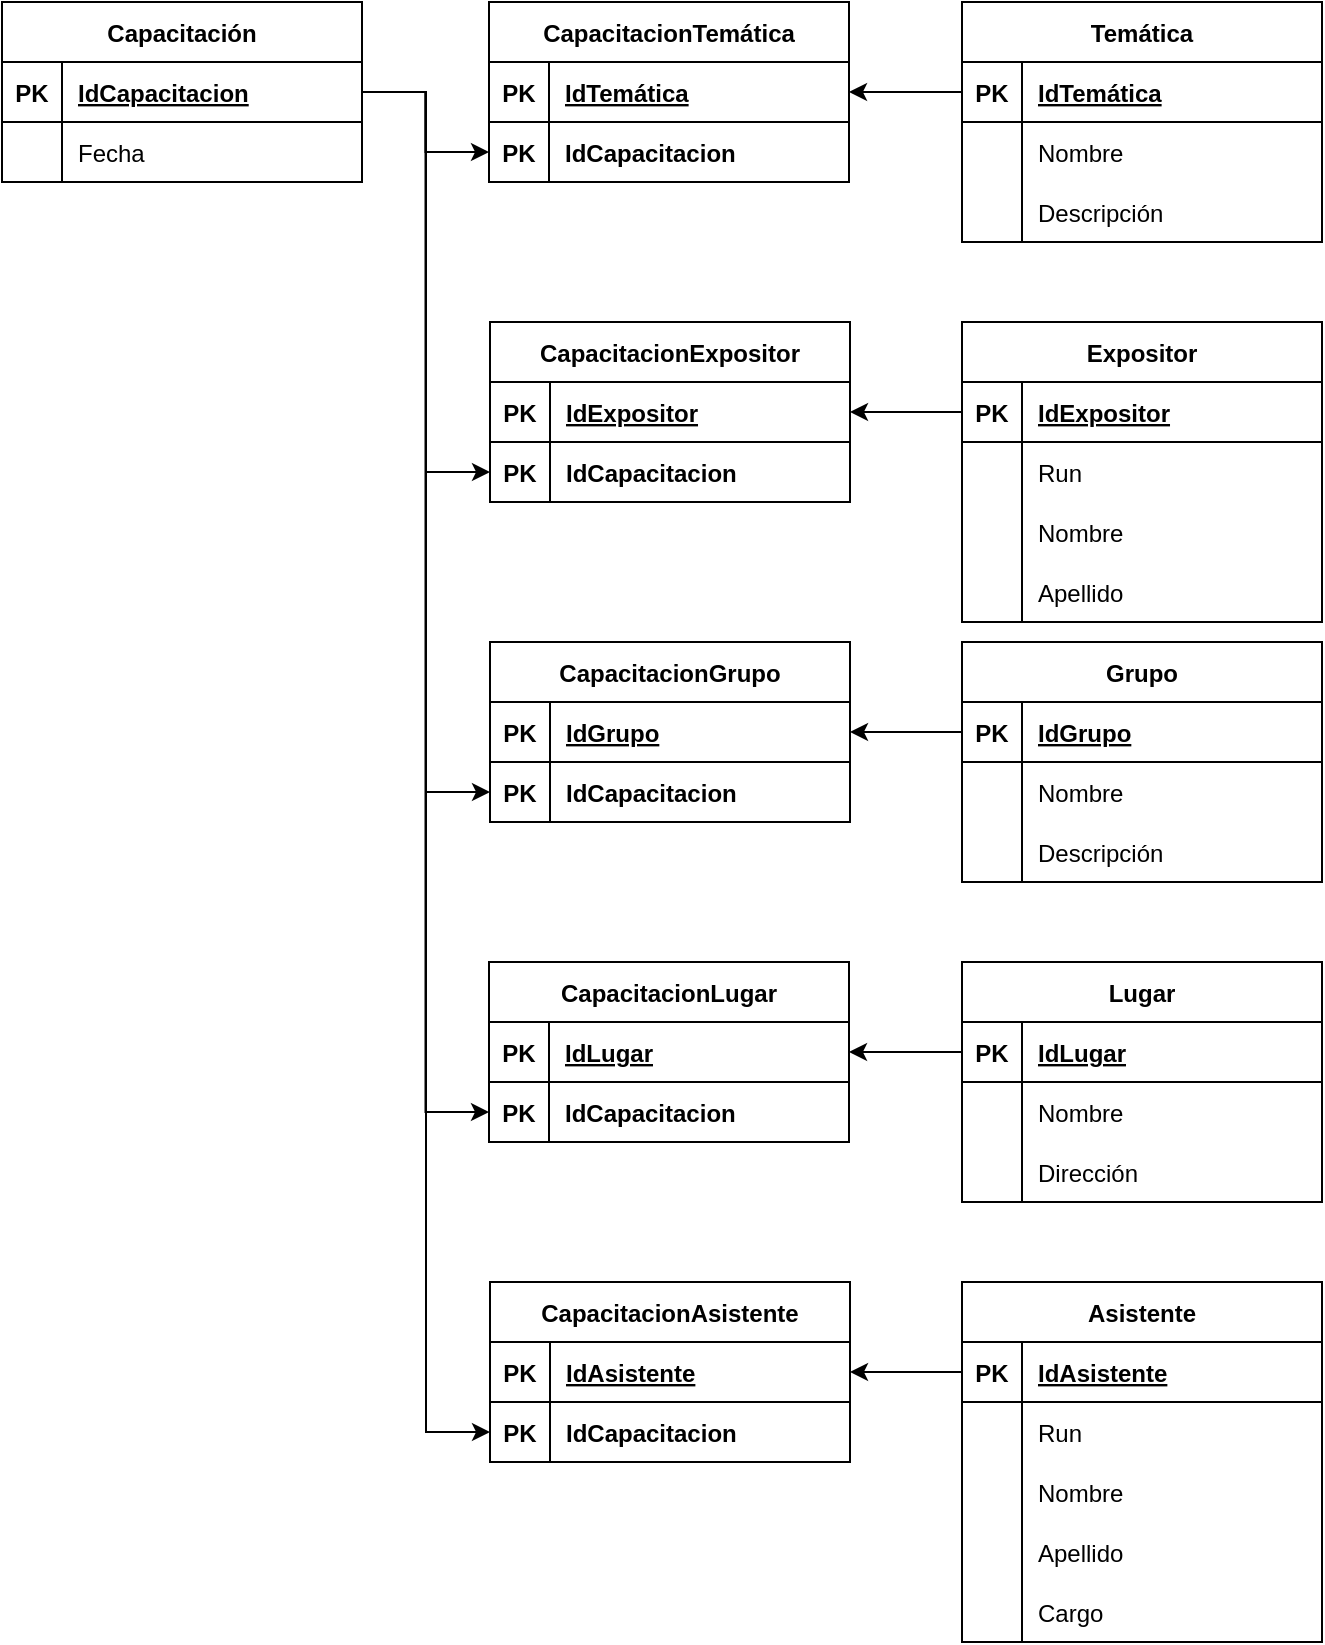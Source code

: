 <mxfile version="14.1.9" type="device"><diagram id="WlKivVDefDgfj98spB0-" name="Page-1"><mxGraphModel dx="2354" dy="1343" grid="1" gridSize="10" guides="1" tooltips="1" connect="1" arrows="1" fold="1" page="1" pageScale="1" pageWidth="850" pageHeight="1100" math="0" shadow="0"><root><mxCell id="0"/><mxCell id="1" parent="0"/><mxCell id="j5a0LKi1O1eIVEknhbe1-1" value="Capacitación" style="shape=table;startSize=30;container=1;collapsible=1;childLayout=tableLayout;fixedRows=1;rowLines=0;fontStyle=1;align=center;resizeLast=1;" vertex="1" parent="1"><mxGeometry x="80" y="110" width="180" height="90" as="geometry"/></mxCell><mxCell id="j5a0LKi1O1eIVEknhbe1-2" value="" style="shape=partialRectangle;collapsible=0;dropTarget=0;pointerEvents=0;fillColor=none;top=0;left=0;bottom=1;right=0;points=[[0,0.5],[1,0.5]];portConstraint=eastwest;" vertex="1" parent="j5a0LKi1O1eIVEknhbe1-1"><mxGeometry y="30" width="180" height="30" as="geometry"/></mxCell><mxCell id="j5a0LKi1O1eIVEknhbe1-3" value="PK" style="shape=partialRectangle;connectable=0;fillColor=none;top=0;left=0;bottom=0;right=0;fontStyle=1;overflow=hidden;" vertex="1" parent="j5a0LKi1O1eIVEknhbe1-2"><mxGeometry width="30" height="30" as="geometry"/></mxCell><mxCell id="j5a0LKi1O1eIVEknhbe1-4" value="IdCapacitacion" style="shape=partialRectangle;connectable=0;fillColor=none;top=0;left=0;bottom=0;right=0;align=left;spacingLeft=6;fontStyle=5;overflow=hidden;" vertex="1" parent="j5a0LKi1O1eIVEknhbe1-2"><mxGeometry x="30" width="150" height="30" as="geometry"/></mxCell><mxCell id="j5a0LKi1O1eIVEknhbe1-5" value="" style="shape=partialRectangle;collapsible=0;dropTarget=0;pointerEvents=0;fillColor=none;top=0;left=0;bottom=0;right=0;points=[[0,0.5],[1,0.5]];portConstraint=eastwest;" vertex="1" parent="j5a0LKi1O1eIVEknhbe1-1"><mxGeometry y="60" width="180" height="30" as="geometry"/></mxCell><mxCell id="j5a0LKi1O1eIVEknhbe1-6" value="" style="shape=partialRectangle;connectable=0;fillColor=none;top=0;left=0;bottom=0;right=0;editable=1;overflow=hidden;" vertex="1" parent="j5a0LKi1O1eIVEknhbe1-5"><mxGeometry width="30" height="30" as="geometry"/></mxCell><mxCell id="j5a0LKi1O1eIVEknhbe1-7" value="Fecha" style="shape=partialRectangle;connectable=0;fillColor=none;top=0;left=0;bottom=0;right=0;align=left;spacingLeft=6;overflow=hidden;" vertex="1" parent="j5a0LKi1O1eIVEknhbe1-5"><mxGeometry x="30" width="150" height="30" as="geometry"/></mxCell><mxCell id="j5a0LKi1O1eIVEknhbe1-17" value="Temática" style="shape=table;startSize=30;container=1;collapsible=1;childLayout=tableLayout;fixedRows=1;rowLines=0;fontStyle=1;align=center;resizeLast=1;" vertex="1" parent="1"><mxGeometry x="560" y="110" width="180" height="120" as="geometry"/></mxCell><mxCell id="j5a0LKi1O1eIVEknhbe1-18" value="" style="shape=partialRectangle;collapsible=0;dropTarget=0;pointerEvents=0;fillColor=none;top=0;left=0;bottom=1;right=0;points=[[0,0.5],[1,0.5]];portConstraint=eastwest;" vertex="1" parent="j5a0LKi1O1eIVEknhbe1-17"><mxGeometry y="30" width="180" height="30" as="geometry"/></mxCell><mxCell id="j5a0LKi1O1eIVEknhbe1-19" value="PK" style="shape=partialRectangle;connectable=0;fillColor=none;top=0;left=0;bottom=0;right=0;fontStyle=1;overflow=hidden;" vertex="1" parent="j5a0LKi1O1eIVEknhbe1-18"><mxGeometry width="30" height="30" as="geometry"/></mxCell><mxCell id="j5a0LKi1O1eIVEknhbe1-20" value="IdTemática" style="shape=partialRectangle;connectable=0;fillColor=none;top=0;left=0;bottom=0;right=0;align=left;spacingLeft=6;fontStyle=5;overflow=hidden;" vertex="1" parent="j5a0LKi1O1eIVEknhbe1-18"><mxGeometry x="30" width="150" height="30" as="geometry"/></mxCell><mxCell id="j5a0LKi1O1eIVEknhbe1-21" value="" style="shape=partialRectangle;collapsible=0;dropTarget=0;pointerEvents=0;fillColor=none;top=0;left=0;bottom=0;right=0;points=[[0,0.5],[1,0.5]];portConstraint=eastwest;" vertex="1" parent="j5a0LKi1O1eIVEknhbe1-17"><mxGeometry y="60" width="180" height="30" as="geometry"/></mxCell><mxCell id="j5a0LKi1O1eIVEknhbe1-22" value="" style="shape=partialRectangle;connectable=0;fillColor=none;top=0;left=0;bottom=0;right=0;editable=1;overflow=hidden;" vertex="1" parent="j5a0LKi1O1eIVEknhbe1-21"><mxGeometry width="30" height="30" as="geometry"/></mxCell><mxCell id="j5a0LKi1O1eIVEknhbe1-23" value="Nombre" style="shape=partialRectangle;connectable=0;fillColor=none;top=0;left=0;bottom=0;right=0;align=left;spacingLeft=6;overflow=hidden;" vertex="1" parent="j5a0LKi1O1eIVEknhbe1-21"><mxGeometry x="30" width="150" height="30" as="geometry"/></mxCell><mxCell id="j5a0LKi1O1eIVEknhbe1-108" value="" style="shape=partialRectangle;collapsible=0;dropTarget=0;pointerEvents=0;fillColor=none;top=0;left=0;bottom=0;right=0;points=[[0,0.5],[1,0.5]];portConstraint=eastwest;" vertex="1" parent="j5a0LKi1O1eIVEknhbe1-17"><mxGeometry y="90" width="180" height="30" as="geometry"/></mxCell><mxCell id="j5a0LKi1O1eIVEknhbe1-109" value="" style="shape=partialRectangle;connectable=0;fillColor=none;top=0;left=0;bottom=0;right=0;editable=1;overflow=hidden;" vertex="1" parent="j5a0LKi1O1eIVEknhbe1-108"><mxGeometry width="30" height="30" as="geometry"/></mxCell><mxCell id="j5a0LKi1O1eIVEknhbe1-110" value="Descripción" style="shape=partialRectangle;connectable=0;fillColor=none;top=0;left=0;bottom=0;right=0;align=left;spacingLeft=6;overflow=hidden;" vertex="1" parent="j5a0LKi1O1eIVEknhbe1-108"><mxGeometry x="30" width="150" height="30" as="geometry"/></mxCell><mxCell id="j5a0LKi1O1eIVEknhbe1-27" value="CapacitacionTemática" style="shape=table;startSize=30;container=1;collapsible=1;childLayout=tableLayout;fixedRows=1;rowLines=0;fontStyle=1;align=center;resizeLast=1;" vertex="1" parent="1"><mxGeometry x="323.5" y="110" width="180" height="90" as="geometry"/></mxCell><mxCell id="j5a0LKi1O1eIVEknhbe1-28" value="" style="shape=partialRectangle;collapsible=0;dropTarget=0;pointerEvents=0;fillColor=none;top=0;left=0;bottom=1;right=0;points=[[0,0.5],[1,0.5]];portConstraint=eastwest;" vertex="1" parent="j5a0LKi1O1eIVEknhbe1-27"><mxGeometry y="30" width="180" height="30" as="geometry"/></mxCell><mxCell id="j5a0LKi1O1eIVEknhbe1-29" value="PK" style="shape=partialRectangle;connectable=0;fillColor=none;top=0;left=0;bottom=0;right=0;fontStyle=1;overflow=hidden;" vertex="1" parent="j5a0LKi1O1eIVEknhbe1-28"><mxGeometry width="30" height="30" as="geometry"/></mxCell><mxCell id="j5a0LKi1O1eIVEknhbe1-30" value="IdTemática" style="shape=partialRectangle;connectable=0;fillColor=none;top=0;left=0;bottom=0;right=0;align=left;spacingLeft=6;fontStyle=5;overflow=hidden;" vertex="1" parent="j5a0LKi1O1eIVEknhbe1-28"><mxGeometry x="30" width="150" height="30" as="geometry"/></mxCell><mxCell id="j5a0LKi1O1eIVEknhbe1-31" value="" style="shape=partialRectangle;collapsible=0;dropTarget=0;pointerEvents=0;fillColor=none;top=0;left=0;bottom=0;right=0;points=[[0,0.5],[1,0.5]];portConstraint=eastwest;" vertex="1" parent="j5a0LKi1O1eIVEknhbe1-27"><mxGeometry y="60" width="180" height="30" as="geometry"/></mxCell><mxCell id="j5a0LKi1O1eIVEknhbe1-32" value="PK" style="shape=partialRectangle;connectable=0;fillColor=none;top=0;left=0;bottom=0;right=0;editable=1;overflow=hidden;fontStyle=1" vertex="1" parent="j5a0LKi1O1eIVEknhbe1-31"><mxGeometry width="30" height="30" as="geometry"/></mxCell><mxCell id="j5a0LKi1O1eIVEknhbe1-33" value="IdCapacitacion" style="shape=partialRectangle;connectable=0;fillColor=none;top=0;left=0;bottom=0;right=0;align=left;spacingLeft=6;overflow=hidden;fontStyle=1" vertex="1" parent="j5a0LKi1O1eIVEknhbe1-31"><mxGeometry x="30" width="150" height="30" as="geometry"/></mxCell><mxCell id="j5a0LKi1O1eIVEknhbe1-44" style="edgeStyle=orthogonalEdgeStyle;rounded=0;orthogonalLoop=1;jettySize=auto;html=1;exitX=1;exitY=0.5;exitDx=0;exitDy=0;entryX=0;entryY=0.5;entryDx=0;entryDy=0;" edge="1" parent="1" source="j5a0LKi1O1eIVEknhbe1-2" target="j5a0LKi1O1eIVEknhbe1-31"><mxGeometry relative="1" as="geometry"/></mxCell><mxCell id="j5a0LKi1O1eIVEknhbe1-45" value="Expositor" style="shape=table;startSize=30;container=1;collapsible=1;childLayout=tableLayout;fixedRows=1;rowLines=0;fontStyle=1;align=center;resizeLast=1;" vertex="1" parent="1"><mxGeometry x="560" y="270" width="180" height="150" as="geometry"/></mxCell><mxCell id="j5a0LKi1O1eIVEknhbe1-46" value="" style="shape=partialRectangle;collapsible=0;dropTarget=0;pointerEvents=0;fillColor=none;top=0;left=0;bottom=1;right=0;points=[[0,0.5],[1,0.5]];portConstraint=eastwest;" vertex="1" parent="j5a0LKi1O1eIVEknhbe1-45"><mxGeometry y="30" width="180" height="30" as="geometry"/></mxCell><mxCell id="j5a0LKi1O1eIVEknhbe1-47" value="PK" style="shape=partialRectangle;connectable=0;fillColor=none;top=0;left=0;bottom=0;right=0;fontStyle=1;overflow=hidden;" vertex="1" parent="j5a0LKi1O1eIVEknhbe1-46"><mxGeometry width="30" height="30" as="geometry"/></mxCell><mxCell id="j5a0LKi1O1eIVEknhbe1-48" value="IdExpositor" style="shape=partialRectangle;connectable=0;fillColor=none;top=0;left=0;bottom=0;right=0;align=left;spacingLeft=6;fontStyle=5;overflow=hidden;" vertex="1" parent="j5a0LKi1O1eIVEknhbe1-46"><mxGeometry x="30" width="150" height="30" as="geometry"/></mxCell><mxCell id="j5a0LKi1O1eIVEknhbe1-65" value="" style="shape=partialRectangle;collapsible=0;dropTarget=0;pointerEvents=0;fillColor=none;top=0;left=0;bottom=0;right=0;points=[[0,0.5],[1,0.5]];portConstraint=eastwest;" vertex="1" parent="j5a0LKi1O1eIVEknhbe1-45"><mxGeometry y="60" width="180" height="30" as="geometry"/></mxCell><mxCell id="j5a0LKi1O1eIVEknhbe1-66" value="" style="shape=partialRectangle;connectable=0;fillColor=none;top=0;left=0;bottom=0;right=0;editable=1;overflow=hidden;" vertex="1" parent="j5a0LKi1O1eIVEknhbe1-65"><mxGeometry width="30" height="30" as="geometry"/></mxCell><mxCell id="j5a0LKi1O1eIVEknhbe1-67" value="Run" style="shape=partialRectangle;connectable=0;fillColor=none;top=0;left=0;bottom=0;right=0;align=left;spacingLeft=6;overflow=hidden;" vertex="1" parent="j5a0LKi1O1eIVEknhbe1-65"><mxGeometry x="30" width="150" height="30" as="geometry"/></mxCell><mxCell id="j5a0LKi1O1eIVEknhbe1-49" value="" style="shape=partialRectangle;collapsible=0;dropTarget=0;pointerEvents=0;fillColor=none;top=0;left=0;bottom=0;right=0;points=[[0,0.5],[1,0.5]];portConstraint=eastwest;" vertex="1" parent="j5a0LKi1O1eIVEknhbe1-45"><mxGeometry y="90" width="180" height="30" as="geometry"/></mxCell><mxCell id="j5a0LKi1O1eIVEknhbe1-50" value="" style="shape=partialRectangle;connectable=0;fillColor=none;top=0;left=0;bottom=0;right=0;editable=1;overflow=hidden;" vertex="1" parent="j5a0LKi1O1eIVEknhbe1-49"><mxGeometry width="30" height="30" as="geometry"/></mxCell><mxCell id="j5a0LKi1O1eIVEknhbe1-51" value="Nombre" style="shape=partialRectangle;connectable=0;fillColor=none;top=0;left=0;bottom=0;right=0;align=left;spacingLeft=6;overflow=hidden;" vertex="1" parent="j5a0LKi1O1eIVEknhbe1-49"><mxGeometry x="30" width="150" height="30" as="geometry"/></mxCell><mxCell id="j5a0LKi1O1eIVEknhbe1-52" value="" style="shape=partialRectangle;collapsible=0;dropTarget=0;pointerEvents=0;fillColor=none;top=0;left=0;bottom=0;right=0;points=[[0,0.5],[1,0.5]];portConstraint=eastwest;" vertex="1" parent="j5a0LKi1O1eIVEknhbe1-45"><mxGeometry y="120" width="180" height="30" as="geometry"/></mxCell><mxCell id="j5a0LKi1O1eIVEknhbe1-53" value="" style="shape=partialRectangle;connectable=0;fillColor=none;top=0;left=0;bottom=0;right=0;editable=1;overflow=hidden;" vertex="1" parent="j5a0LKi1O1eIVEknhbe1-52"><mxGeometry width="30" height="30" as="geometry"/></mxCell><mxCell id="j5a0LKi1O1eIVEknhbe1-54" value="Apellido" style="shape=partialRectangle;connectable=0;fillColor=none;top=0;left=0;bottom=0;right=0;align=left;spacingLeft=6;overflow=hidden;" vertex="1" parent="j5a0LKi1O1eIVEknhbe1-52"><mxGeometry x="30" width="150" height="30" as="geometry"/></mxCell><mxCell id="j5a0LKi1O1eIVEknhbe1-55" value="CapacitacionExpositor" style="shape=table;startSize=30;container=1;collapsible=1;childLayout=tableLayout;fixedRows=1;rowLines=0;fontStyle=1;align=center;resizeLast=1;" vertex="1" parent="1"><mxGeometry x="324" y="270" width="180" height="90" as="geometry"/></mxCell><mxCell id="j5a0LKi1O1eIVEknhbe1-56" value="" style="shape=partialRectangle;collapsible=0;dropTarget=0;pointerEvents=0;fillColor=none;top=0;left=0;bottom=1;right=0;points=[[0,0.5],[1,0.5]];portConstraint=eastwest;" vertex="1" parent="j5a0LKi1O1eIVEknhbe1-55"><mxGeometry y="30" width="180" height="30" as="geometry"/></mxCell><mxCell id="j5a0LKi1O1eIVEknhbe1-57" value="PK" style="shape=partialRectangle;connectable=0;fillColor=none;top=0;left=0;bottom=0;right=0;fontStyle=1;overflow=hidden;" vertex="1" parent="j5a0LKi1O1eIVEknhbe1-56"><mxGeometry width="30" height="30" as="geometry"/></mxCell><mxCell id="j5a0LKi1O1eIVEknhbe1-58" value="IdExpositor" style="shape=partialRectangle;connectable=0;fillColor=none;top=0;left=0;bottom=0;right=0;align=left;spacingLeft=6;fontStyle=5;overflow=hidden;" vertex="1" parent="j5a0LKi1O1eIVEknhbe1-56"><mxGeometry x="30" width="150" height="30" as="geometry"/></mxCell><mxCell id="j5a0LKi1O1eIVEknhbe1-59" value="" style="shape=partialRectangle;collapsible=0;dropTarget=0;pointerEvents=0;fillColor=none;top=0;left=0;bottom=0;right=0;points=[[0,0.5],[1,0.5]];portConstraint=eastwest;" vertex="1" parent="j5a0LKi1O1eIVEknhbe1-55"><mxGeometry y="60" width="180" height="30" as="geometry"/></mxCell><mxCell id="j5a0LKi1O1eIVEknhbe1-60" value="PK" style="shape=partialRectangle;connectable=0;fillColor=none;top=0;left=0;bottom=0;right=0;editable=1;overflow=hidden;fontStyle=1" vertex="1" parent="j5a0LKi1O1eIVEknhbe1-59"><mxGeometry width="30" height="30" as="geometry"/></mxCell><mxCell id="j5a0LKi1O1eIVEknhbe1-61" value="IdCapacitacion" style="shape=partialRectangle;connectable=0;fillColor=none;top=0;left=0;bottom=0;right=0;align=left;spacingLeft=6;overflow=hidden;fontStyle=1" vertex="1" parent="j5a0LKi1O1eIVEknhbe1-59"><mxGeometry x="30" width="150" height="30" as="geometry"/></mxCell><mxCell id="j5a0LKi1O1eIVEknhbe1-62" style="edgeStyle=orthogonalEdgeStyle;rounded=0;orthogonalLoop=1;jettySize=auto;html=1;exitX=0;exitY=0.5;exitDx=0;exitDy=0;entryX=1;entryY=0.5;entryDx=0;entryDy=0;" edge="1" parent="1" source="j5a0LKi1O1eIVEknhbe1-46" target="j5a0LKi1O1eIVEknhbe1-56"><mxGeometry relative="1" as="geometry"/></mxCell><mxCell id="j5a0LKi1O1eIVEknhbe1-63" style="edgeStyle=orthogonalEdgeStyle;rounded=0;orthogonalLoop=1;jettySize=auto;html=1;exitX=1;exitY=0.5;exitDx=0;exitDy=0;entryX=0;entryY=0.5;entryDx=0;entryDy=0;" edge="1" parent="1" source="j5a0LKi1O1eIVEknhbe1-2" target="j5a0LKi1O1eIVEknhbe1-59"><mxGeometry relative="1" as="geometry"/></mxCell><mxCell id="j5a0LKi1O1eIVEknhbe1-68" value="Grupo" style="shape=table;startSize=30;container=1;collapsible=1;childLayout=tableLayout;fixedRows=1;rowLines=0;fontStyle=1;align=center;resizeLast=1;" vertex="1" parent="1"><mxGeometry x="560" y="430" width="180" height="120" as="geometry"/></mxCell><mxCell id="j5a0LKi1O1eIVEknhbe1-69" value="" style="shape=partialRectangle;collapsible=0;dropTarget=0;pointerEvents=0;fillColor=none;top=0;left=0;bottom=1;right=0;points=[[0,0.5],[1,0.5]];portConstraint=eastwest;" vertex="1" parent="j5a0LKi1O1eIVEknhbe1-68"><mxGeometry y="30" width="180" height="30" as="geometry"/></mxCell><mxCell id="j5a0LKi1O1eIVEknhbe1-70" value="PK" style="shape=partialRectangle;connectable=0;fillColor=none;top=0;left=0;bottom=0;right=0;fontStyle=1;overflow=hidden;" vertex="1" parent="j5a0LKi1O1eIVEknhbe1-69"><mxGeometry width="30" height="30" as="geometry"/></mxCell><mxCell id="j5a0LKi1O1eIVEknhbe1-71" value="IdGrupo" style="shape=partialRectangle;connectable=0;fillColor=none;top=0;left=0;bottom=0;right=0;align=left;spacingLeft=6;fontStyle=5;overflow=hidden;" vertex="1" parent="j5a0LKi1O1eIVEknhbe1-69"><mxGeometry x="30" width="150" height="30" as="geometry"/></mxCell><mxCell id="j5a0LKi1O1eIVEknhbe1-72" value="" style="shape=partialRectangle;collapsible=0;dropTarget=0;pointerEvents=0;fillColor=none;top=0;left=0;bottom=0;right=0;points=[[0,0.5],[1,0.5]];portConstraint=eastwest;" vertex="1" parent="j5a0LKi1O1eIVEknhbe1-68"><mxGeometry y="60" width="180" height="30" as="geometry"/></mxCell><mxCell id="j5a0LKi1O1eIVEknhbe1-73" value="" style="shape=partialRectangle;connectable=0;fillColor=none;top=0;left=0;bottom=0;right=0;editable=1;overflow=hidden;" vertex="1" parent="j5a0LKi1O1eIVEknhbe1-72"><mxGeometry width="30" height="30" as="geometry"/></mxCell><mxCell id="j5a0LKi1O1eIVEknhbe1-74" value="Nombre" style="shape=partialRectangle;connectable=0;fillColor=none;top=0;left=0;bottom=0;right=0;align=left;spacingLeft=6;overflow=hidden;" vertex="1" parent="j5a0LKi1O1eIVEknhbe1-72"><mxGeometry x="30" width="150" height="30" as="geometry"/></mxCell><mxCell id="j5a0LKi1O1eIVEknhbe1-105" value="" style="shape=partialRectangle;collapsible=0;dropTarget=0;pointerEvents=0;fillColor=none;top=0;left=0;bottom=0;right=0;points=[[0,0.5],[1,0.5]];portConstraint=eastwest;" vertex="1" parent="j5a0LKi1O1eIVEknhbe1-68"><mxGeometry y="90" width="180" height="30" as="geometry"/></mxCell><mxCell id="j5a0LKi1O1eIVEknhbe1-106" value="" style="shape=partialRectangle;connectable=0;fillColor=none;top=0;left=0;bottom=0;right=0;editable=1;overflow=hidden;" vertex="1" parent="j5a0LKi1O1eIVEknhbe1-105"><mxGeometry width="30" height="30" as="geometry"/></mxCell><mxCell id="j5a0LKi1O1eIVEknhbe1-107" value="Descripción" style="shape=partialRectangle;connectable=0;fillColor=none;top=0;left=0;bottom=0;right=0;align=left;spacingLeft=6;overflow=hidden;" vertex="1" parent="j5a0LKi1O1eIVEknhbe1-105"><mxGeometry x="30" width="150" height="30" as="geometry"/></mxCell><mxCell id="j5a0LKi1O1eIVEknhbe1-78" value="CapacitacionGrupo" style="shape=table;startSize=30;container=1;collapsible=1;childLayout=tableLayout;fixedRows=1;rowLines=0;fontStyle=1;align=center;resizeLast=1;" vertex="1" parent="1"><mxGeometry x="324" y="430" width="180" height="90" as="geometry"/></mxCell><mxCell id="j5a0LKi1O1eIVEknhbe1-79" value="" style="shape=partialRectangle;collapsible=0;dropTarget=0;pointerEvents=0;fillColor=none;top=0;left=0;bottom=1;right=0;points=[[0,0.5],[1,0.5]];portConstraint=eastwest;" vertex="1" parent="j5a0LKi1O1eIVEknhbe1-78"><mxGeometry y="30" width="180" height="30" as="geometry"/></mxCell><mxCell id="j5a0LKi1O1eIVEknhbe1-80" value="PK" style="shape=partialRectangle;connectable=0;fillColor=none;top=0;left=0;bottom=0;right=0;fontStyle=1;overflow=hidden;" vertex="1" parent="j5a0LKi1O1eIVEknhbe1-79"><mxGeometry width="30" height="30" as="geometry"/></mxCell><mxCell id="j5a0LKi1O1eIVEknhbe1-81" value="IdGrupo" style="shape=partialRectangle;connectable=0;fillColor=none;top=0;left=0;bottom=0;right=0;align=left;spacingLeft=6;fontStyle=5;overflow=hidden;" vertex="1" parent="j5a0LKi1O1eIVEknhbe1-79"><mxGeometry x="30" width="150" height="30" as="geometry"/></mxCell><mxCell id="j5a0LKi1O1eIVEknhbe1-82" value="" style="shape=partialRectangle;collapsible=0;dropTarget=0;pointerEvents=0;fillColor=none;top=0;left=0;bottom=0;right=0;points=[[0,0.5],[1,0.5]];portConstraint=eastwest;" vertex="1" parent="j5a0LKi1O1eIVEknhbe1-78"><mxGeometry y="60" width="180" height="30" as="geometry"/></mxCell><mxCell id="j5a0LKi1O1eIVEknhbe1-83" value="PK" style="shape=partialRectangle;connectable=0;fillColor=none;top=0;left=0;bottom=0;right=0;editable=1;overflow=hidden;fontStyle=1" vertex="1" parent="j5a0LKi1O1eIVEknhbe1-82"><mxGeometry width="30" height="30" as="geometry"/></mxCell><mxCell id="j5a0LKi1O1eIVEknhbe1-84" value="IdCapacitacion" style="shape=partialRectangle;connectable=0;fillColor=none;top=0;left=0;bottom=0;right=0;align=left;spacingLeft=6;overflow=hidden;fontStyle=1" vertex="1" parent="j5a0LKi1O1eIVEknhbe1-82"><mxGeometry x="30" width="150" height="30" as="geometry"/></mxCell><mxCell id="j5a0LKi1O1eIVEknhbe1-85" style="edgeStyle=orthogonalEdgeStyle;rounded=0;orthogonalLoop=1;jettySize=auto;html=1;exitX=0;exitY=0.5;exitDx=0;exitDy=0;entryX=1;entryY=0.5;entryDx=0;entryDy=0;" edge="1" parent="1" source="j5a0LKi1O1eIVEknhbe1-69" target="j5a0LKi1O1eIVEknhbe1-79"><mxGeometry relative="1" as="geometry"/></mxCell><mxCell id="j5a0LKi1O1eIVEknhbe1-86" style="edgeStyle=orthogonalEdgeStyle;rounded=0;orthogonalLoop=1;jettySize=auto;html=1;exitX=1;exitY=0.5;exitDx=0;exitDy=0;entryX=0;entryY=0.5;entryDx=0;entryDy=0;" edge="1" parent="1" source="j5a0LKi1O1eIVEknhbe1-2" target="j5a0LKi1O1eIVEknhbe1-82"><mxGeometry relative="1" as="geometry"/></mxCell><mxCell id="j5a0LKi1O1eIVEknhbe1-87" value="Lugar" style="shape=table;startSize=30;container=1;collapsible=1;childLayout=tableLayout;fixedRows=1;rowLines=0;fontStyle=1;align=center;resizeLast=1;" vertex="1" parent="1"><mxGeometry x="560" y="590" width="180" height="120" as="geometry"/></mxCell><mxCell id="j5a0LKi1O1eIVEknhbe1-88" value="" style="shape=partialRectangle;collapsible=0;dropTarget=0;pointerEvents=0;fillColor=none;top=0;left=0;bottom=1;right=0;points=[[0,0.5],[1,0.5]];portConstraint=eastwest;" vertex="1" parent="j5a0LKi1O1eIVEknhbe1-87"><mxGeometry y="30" width="180" height="30" as="geometry"/></mxCell><mxCell id="j5a0LKi1O1eIVEknhbe1-89" value="PK" style="shape=partialRectangle;connectable=0;fillColor=none;top=0;left=0;bottom=0;right=0;fontStyle=1;overflow=hidden;" vertex="1" parent="j5a0LKi1O1eIVEknhbe1-88"><mxGeometry width="30" height="30" as="geometry"/></mxCell><mxCell id="j5a0LKi1O1eIVEknhbe1-90" value="IdLugar" style="shape=partialRectangle;connectable=0;fillColor=none;top=0;left=0;bottom=0;right=0;align=left;spacingLeft=6;fontStyle=5;overflow=hidden;" vertex="1" parent="j5a0LKi1O1eIVEknhbe1-88"><mxGeometry x="30" width="150" height="30" as="geometry"/></mxCell><mxCell id="j5a0LKi1O1eIVEknhbe1-91" value="" style="shape=partialRectangle;collapsible=0;dropTarget=0;pointerEvents=0;fillColor=none;top=0;left=0;bottom=0;right=0;points=[[0,0.5],[1,0.5]];portConstraint=eastwest;" vertex="1" parent="j5a0LKi1O1eIVEknhbe1-87"><mxGeometry y="60" width="180" height="30" as="geometry"/></mxCell><mxCell id="j5a0LKi1O1eIVEknhbe1-92" value="" style="shape=partialRectangle;connectable=0;fillColor=none;top=0;left=0;bottom=0;right=0;editable=1;overflow=hidden;" vertex="1" parent="j5a0LKi1O1eIVEknhbe1-91"><mxGeometry width="30" height="30" as="geometry"/></mxCell><mxCell id="j5a0LKi1O1eIVEknhbe1-93" value="Nombre" style="shape=partialRectangle;connectable=0;fillColor=none;top=0;left=0;bottom=0;right=0;align=left;spacingLeft=6;overflow=hidden;" vertex="1" parent="j5a0LKi1O1eIVEknhbe1-91"><mxGeometry x="30" width="150" height="30" as="geometry"/></mxCell><mxCell id="j5a0LKi1O1eIVEknhbe1-102" value="" style="shape=partialRectangle;collapsible=0;dropTarget=0;pointerEvents=0;fillColor=none;top=0;left=0;bottom=0;right=0;points=[[0,0.5],[1,0.5]];portConstraint=eastwest;" vertex="1" parent="j5a0LKi1O1eIVEknhbe1-87"><mxGeometry y="90" width="180" height="30" as="geometry"/></mxCell><mxCell id="j5a0LKi1O1eIVEknhbe1-103" value="" style="shape=partialRectangle;connectable=0;fillColor=none;top=0;left=0;bottom=0;right=0;editable=1;overflow=hidden;" vertex="1" parent="j5a0LKi1O1eIVEknhbe1-102"><mxGeometry width="30" height="30" as="geometry"/></mxCell><mxCell id="j5a0LKi1O1eIVEknhbe1-104" value="Dirección" style="shape=partialRectangle;connectable=0;fillColor=none;top=0;left=0;bottom=0;right=0;align=left;spacingLeft=6;overflow=hidden;" vertex="1" parent="j5a0LKi1O1eIVEknhbe1-102"><mxGeometry x="30" width="150" height="30" as="geometry"/></mxCell><mxCell id="j5a0LKi1O1eIVEknhbe1-94" value="CapacitacionLugar" style="shape=table;startSize=30;container=1;collapsible=1;childLayout=tableLayout;fixedRows=1;rowLines=0;fontStyle=1;align=center;resizeLast=1;" vertex="1" parent="1"><mxGeometry x="323.5" y="590" width="180" height="90" as="geometry"/></mxCell><mxCell id="j5a0LKi1O1eIVEknhbe1-95" value="" style="shape=partialRectangle;collapsible=0;dropTarget=0;pointerEvents=0;fillColor=none;top=0;left=0;bottom=1;right=0;points=[[0,0.5],[1,0.5]];portConstraint=eastwest;" vertex="1" parent="j5a0LKi1O1eIVEknhbe1-94"><mxGeometry y="30" width="180" height="30" as="geometry"/></mxCell><mxCell id="j5a0LKi1O1eIVEknhbe1-96" value="PK" style="shape=partialRectangle;connectable=0;fillColor=none;top=0;left=0;bottom=0;right=0;fontStyle=1;overflow=hidden;" vertex="1" parent="j5a0LKi1O1eIVEknhbe1-95"><mxGeometry width="30" height="30" as="geometry"/></mxCell><mxCell id="j5a0LKi1O1eIVEknhbe1-97" value="IdLugar" style="shape=partialRectangle;connectable=0;fillColor=none;top=0;left=0;bottom=0;right=0;align=left;spacingLeft=6;fontStyle=5;overflow=hidden;" vertex="1" parent="j5a0LKi1O1eIVEknhbe1-95"><mxGeometry x="30" width="150" height="30" as="geometry"/></mxCell><mxCell id="j5a0LKi1O1eIVEknhbe1-98" value="" style="shape=partialRectangle;collapsible=0;dropTarget=0;pointerEvents=0;fillColor=none;top=0;left=0;bottom=0;right=0;points=[[0,0.5],[1,0.5]];portConstraint=eastwest;" vertex="1" parent="j5a0LKi1O1eIVEknhbe1-94"><mxGeometry y="60" width="180" height="30" as="geometry"/></mxCell><mxCell id="j5a0LKi1O1eIVEknhbe1-99" value="PK" style="shape=partialRectangle;connectable=0;fillColor=none;top=0;left=0;bottom=0;right=0;editable=1;overflow=hidden;fontStyle=1" vertex="1" parent="j5a0LKi1O1eIVEknhbe1-98"><mxGeometry width="30" height="30" as="geometry"/></mxCell><mxCell id="j5a0LKi1O1eIVEknhbe1-100" value="IdCapacitacion" style="shape=partialRectangle;connectable=0;fillColor=none;top=0;left=0;bottom=0;right=0;align=left;spacingLeft=6;overflow=hidden;fontStyle=1" vertex="1" parent="j5a0LKi1O1eIVEknhbe1-98"><mxGeometry x="30" width="150" height="30" as="geometry"/></mxCell><mxCell id="j5a0LKi1O1eIVEknhbe1-101" style="edgeStyle=orthogonalEdgeStyle;rounded=0;orthogonalLoop=1;jettySize=auto;html=1;exitX=0;exitY=0.5;exitDx=0;exitDy=0;entryX=1;entryY=0.5;entryDx=0;entryDy=0;" edge="1" parent="1" source="j5a0LKi1O1eIVEknhbe1-88" target="j5a0LKi1O1eIVEknhbe1-95"><mxGeometry relative="1" as="geometry"/></mxCell><mxCell id="j5a0LKi1O1eIVEknhbe1-111" style="edgeStyle=orthogonalEdgeStyle;rounded=0;orthogonalLoop=1;jettySize=auto;html=1;exitX=1;exitY=0.5;exitDx=0;exitDy=0;entryX=0;entryY=0.5;entryDx=0;entryDy=0;" edge="1" parent="1" source="j5a0LKi1O1eIVEknhbe1-2" target="j5a0LKi1O1eIVEknhbe1-98"><mxGeometry relative="1" as="geometry"/></mxCell><mxCell id="j5a0LKi1O1eIVEknhbe1-112" value="Asistente" style="shape=table;startSize=30;container=1;collapsible=1;childLayout=tableLayout;fixedRows=1;rowLines=0;fontStyle=1;align=center;resizeLast=1;" vertex="1" parent="1"><mxGeometry x="560" y="750" width="180" height="180" as="geometry"/></mxCell><mxCell id="j5a0LKi1O1eIVEknhbe1-113" value="" style="shape=partialRectangle;collapsible=0;dropTarget=0;pointerEvents=0;fillColor=none;top=0;left=0;bottom=1;right=0;points=[[0,0.5],[1,0.5]];portConstraint=eastwest;" vertex="1" parent="j5a0LKi1O1eIVEknhbe1-112"><mxGeometry y="30" width="180" height="30" as="geometry"/></mxCell><mxCell id="j5a0LKi1O1eIVEknhbe1-114" value="PK" style="shape=partialRectangle;connectable=0;fillColor=none;top=0;left=0;bottom=0;right=0;fontStyle=1;overflow=hidden;" vertex="1" parent="j5a0LKi1O1eIVEknhbe1-113"><mxGeometry width="30" height="30" as="geometry"/></mxCell><mxCell id="j5a0LKi1O1eIVEknhbe1-115" value="IdAsistente" style="shape=partialRectangle;connectable=0;fillColor=none;top=0;left=0;bottom=0;right=0;align=left;spacingLeft=6;fontStyle=5;overflow=hidden;" vertex="1" parent="j5a0LKi1O1eIVEknhbe1-113"><mxGeometry x="30" width="150" height="30" as="geometry"/></mxCell><mxCell id="j5a0LKi1O1eIVEknhbe1-130" value="" style="shape=partialRectangle;collapsible=0;dropTarget=0;pointerEvents=0;fillColor=none;top=0;left=0;bottom=0;right=0;points=[[0,0.5],[1,0.5]];portConstraint=eastwest;" vertex="1" parent="j5a0LKi1O1eIVEknhbe1-112"><mxGeometry y="60" width="180" height="30" as="geometry"/></mxCell><mxCell id="j5a0LKi1O1eIVEknhbe1-131" value="" style="shape=partialRectangle;connectable=0;fillColor=none;top=0;left=0;bottom=0;right=0;editable=1;overflow=hidden;" vertex="1" parent="j5a0LKi1O1eIVEknhbe1-130"><mxGeometry width="30" height="30" as="geometry"/></mxCell><mxCell id="j5a0LKi1O1eIVEknhbe1-132" value="Run" style="shape=partialRectangle;connectable=0;fillColor=none;top=0;left=0;bottom=0;right=0;align=left;spacingLeft=6;overflow=hidden;" vertex="1" parent="j5a0LKi1O1eIVEknhbe1-130"><mxGeometry x="30" width="150" height="30" as="geometry"/></mxCell><mxCell id="j5a0LKi1O1eIVEknhbe1-116" value="" style="shape=partialRectangle;collapsible=0;dropTarget=0;pointerEvents=0;fillColor=none;top=0;left=0;bottom=0;right=0;points=[[0,0.5],[1,0.5]];portConstraint=eastwest;" vertex="1" parent="j5a0LKi1O1eIVEknhbe1-112"><mxGeometry y="90" width="180" height="30" as="geometry"/></mxCell><mxCell id="j5a0LKi1O1eIVEknhbe1-117" value="" style="shape=partialRectangle;connectable=0;fillColor=none;top=0;left=0;bottom=0;right=0;editable=1;overflow=hidden;" vertex="1" parent="j5a0LKi1O1eIVEknhbe1-116"><mxGeometry width="30" height="30" as="geometry"/></mxCell><mxCell id="j5a0LKi1O1eIVEknhbe1-118" value="Nombre" style="shape=partialRectangle;connectable=0;fillColor=none;top=0;left=0;bottom=0;right=0;align=left;spacingLeft=6;overflow=hidden;" vertex="1" parent="j5a0LKi1O1eIVEknhbe1-116"><mxGeometry x="30" width="150" height="30" as="geometry"/></mxCell><mxCell id="j5a0LKi1O1eIVEknhbe1-119" value="" style="shape=partialRectangle;collapsible=0;dropTarget=0;pointerEvents=0;fillColor=none;top=0;left=0;bottom=0;right=0;points=[[0,0.5],[1,0.5]];portConstraint=eastwest;" vertex="1" parent="j5a0LKi1O1eIVEknhbe1-112"><mxGeometry y="120" width="180" height="30" as="geometry"/></mxCell><mxCell id="j5a0LKi1O1eIVEknhbe1-120" value="" style="shape=partialRectangle;connectable=0;fillColor=none;top=0;left=0;bottom=0;right=0;editable=1;overflow=hidden;" vertex="1" parent="j5a0LKi1O1eIVEknhbe1-119"><mxGeometry width="30" height="30" as="geometry"/></mxCell><mxCell id="j5a0LKi1O1eIVEknhbe1-121" value="Apellido" style="shape=partialRectangle;connectable=0;fillColor=none;top=0;left=0;bottom=0;right=0;align=left;spacingLeft=6;overflow=hidden;" vertex="1" parent="j5a0LKi1O1eIVEknhbe1-119"><mxGeometry x="30" width="150" height="30" as="geometry"/></mxCell><mxCell id="j5a0LKi1O1eIVEknhbe1-133" value="" style="shape=partialRectangle;collapsible=0;dropTarget=0;pointerEvents=0;fillColor=none;top=0;left=0;bottom=0;right=0;points=[[0,0.5],[1,0.5]];portConstraint=eastwest;" vertex="1" parent="j5a0LKi1O1eIVEknhbe1-112"><mxGeometry y="150" width="180" height="30" as="geometry"/></mxCell><mxCell id="j5a0LKi1O1eIVEknhbe1-134" value="" style="shape=partialRectangle;connectable=0;fillColor=none;top=0;left=0;bottom=0;right=0;editable=1;overflow=hidden;" vertex="1" parent="j5a0LKi1O1eIVEknhbe1-133"><mxGeometry width="30" height="30" as="geometry"/></mxCell><mxCell id="j5a0LKi1O1eIVEknhbe1-135" value="Cargo" style="shape=partialRectangle;connectable=0;fillColor=none;top=0;left=0;bottom=0;right=0;align=left;spacingLeft=6;overflow=hidden;" vertex="1" parent="j5a0LKi1O1eIVEknhbe1-133"><mxGeometry x="30" width="150" height="30" as="geometry"/></mxCell><mxCell id="j5a0LKi1O1eIVEknhbe1-122" value="CapacitacionAsistente" style="shape=table;startSize=30;container=1;collapsible=1;childLayout=tableLayout;fixedRows=1;rowLines=0;fontStyle=1;align=center;resizeLast=1;" vertex="1" parent="1"><mxGeometry x="324" y="750" width="180" height="90" as="geometry"/></mxCell><mxCell id="j5a0LKi1O1eIVEknhbe1-123" value="" style="shape=partialRectangle;collapsible=0;dropTarget=0;pointerEvents=0;fillColor=none;top=0;left=0;bottom=1;right=0;points=[[0,0.5],[1,0.5]];portConstraint=eastwest;" vertex="1" parent="j5a0LKi1O1eIVEknhbe1-122"><mxGeometry y="30" width="180" height="30" as="geometry"/></mxCell><mxCell id="j5a0LKi1O1eIVEknhbe1-124" value="PK" style="shape=partialRectangle;connectable=0;fillColor=none;top=0;left=0;bottom=0;right=0;fontStyle=1;overflow=hidden;" vertex="1" parent="j5a0LKi1O1eIVEknhbe1-123"><mxGeometry width="30" height="30" as="geometry"/></mxCell><mxCell id="j5a0LKi1O1eIVEknhbe1-125" value="IdAsistente" style="shape=partialRectangle;connectable=0;fillColor=none;top=0;left=0;bottom=0;right=0;align=left;spacingLeft=6;fontStyle=5;overflow=hidden;" vertex="1" parent="j5a0LKi1O1eIVEknhbe1-123"><mxGeometry x="30" width="150" height="30" as="geometry"/></mxCell><mxCell id="j5a0LKi1O1eIVEknhbe1-126" value="" style="shape=partialRectangle;collapsible=0;dropTarget=0;pointerEvents=0;fillColor=none;top=0;left=0;bottom=0;right=0;points=[[0,0.5],[1,0.5]];portConstraint=eastwest;" vertex="1" parent="j5a0LKi1O1eIVEknhbe1-122"><mxGeometry y="60" width="180" height="30" as="geometry"/></mxCell><mxCell id="j5a0LKi1O1eIVEknhbe1-127" value="PK" style="shape=partialRectangle;connectable=0;fillColor=none;top=0;left=0;bottom=0;right=0;editable=1;overflow=hidden;fontStyle=1" vertex="1" parent="j5a0LKi1O1eIVEknhbe1-126"><mxGeometry width="30" height="30" as="geometry"/></mxCell><mxCell id="j5a0LKi1O1eIVEknhbe1-128" value="IdCapacitacion" style="shape=partialRectangle;connectable=0;fillColor=none;top=0;left=0;bottom=0;right=0;align=left;spacingLeft=6;overflow=hidden;fontStyle=1" vertex="1" parent="j5a0LKi1O1eIVEknhbe1-126"><mxGeometry x="30" width="150" height="30" as="geometry"/></mxCell><mxCell id="j5a0LKi1O1eIVEknhbe1-129" style="edgeStyle=orthogonalEdgeStyle;rounded=0;orthogonalLoop=1;jettySize=auto;html=1;exitX=0;exitY=0.5;exitDx=0;exitDy=0;entryX=1;entryY=0.5;entryDx=0;entryDy=0;" edge="1" parent="1" source="j5a0LKi1O1eIVEknhbe1-113" target="j5a0LKi1O1eIVEknhbe1-123"><mxGeometry relative="1" as="geometry"/></mxCell><mxCell id="j5a0LKi1O1eIVEknhbe1-136" style="edgeStyle=orthogonalEdgeStyle;rounded=0;orthogonalLoop=1;jettySize=auto;html=1;exitX=1;exitY=0.5;exitDx=0;exitDy=0;" edge="1" parent="1" source="j5a0LKi1O1eIVEknhbe1-2" target="j5a0LKi1O1eIVEknhbe1-126"><mxGeometry relative="1" as="geometry"/></mxCell><mxCell id="j5a0LKi1O1eIVEknhbe1-146" style="edgeStyle=orthogonalEdgeStyle;rounded=0;orthogonalLoop=1;jettySize=auto;html=1;exitX=0;exitY=0.5;exitDx=0;exitDy=0;" edge="1" parent="1" source="j5a0LKi1O1eIVEknhbe1-18" target="j5a0LKi1O1eIVEknhbe1-28"><mxGeometry relative="1" as="geometry"/></mxCell></root></mxGraphModel></diagram></mxfile>